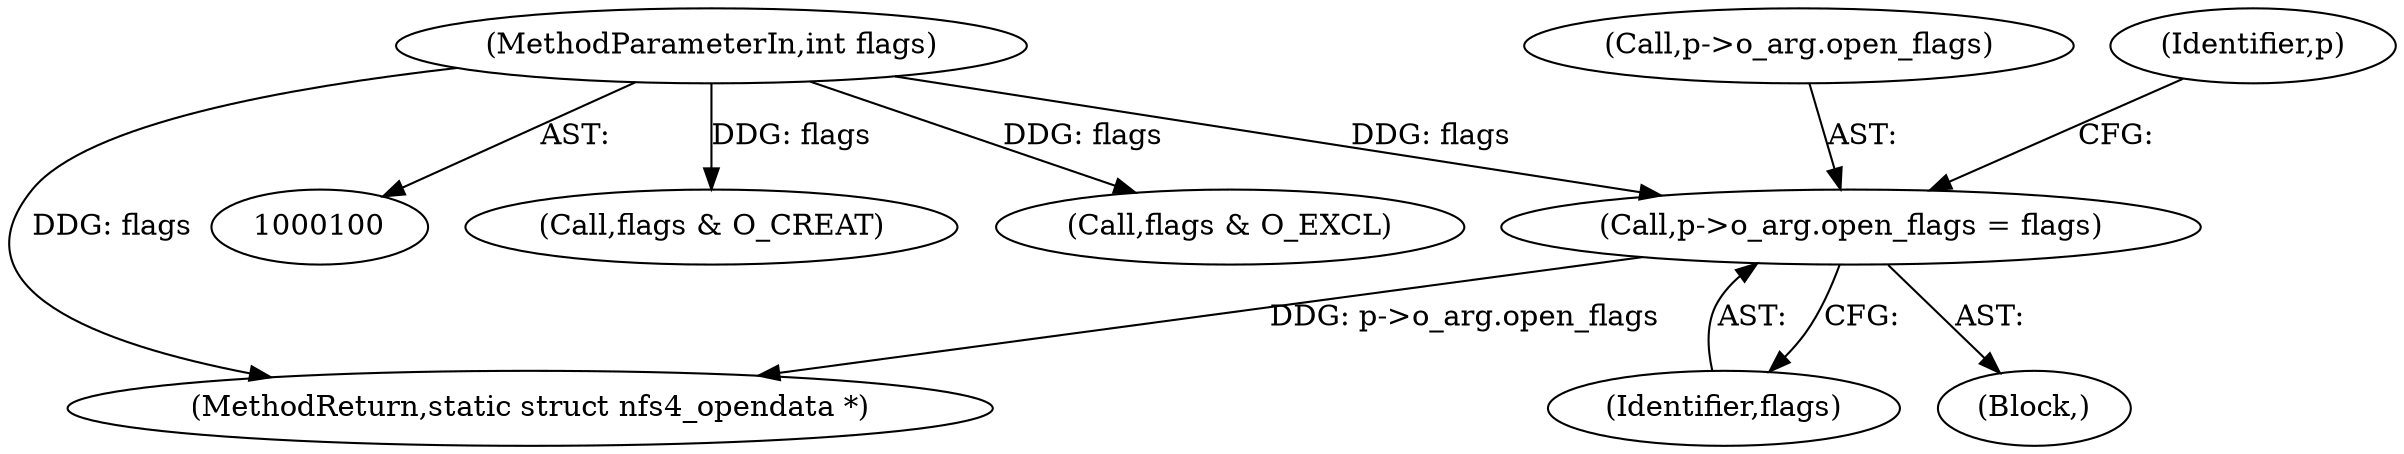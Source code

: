 digraph "0_linux_dc0b027dfadfcb8a5504f7d8052754bf8d501ab9_17@API" {
"1000201" [label="(Call,p->o_arg.open_flags = flags)"];
"1000103" [label="(MethodParameterIn,int flags)"];
"1000300" [label="(Call,flags & O_CREAT)"];
"1000201" [label="(Call,p->o_arg.open_flags = flags)"];
"1000268" [label="(Call,flags & O_EXCL)"];
"1000207" [label="(Identifier,flags)"];
"1000378" [label="(MethodReturn,static struct nfs4_opendata *)"];
"1000202" [label="(Call,p->o_arg.open_flags)"];
"1000200" [label="(Block,)"];
"1000211" [label="(Identifier,p)"];
"1000103" [label="(MethodParameterIn,int flags)"];
"1000201" -> "1000200"  [label="AST: "];
"1000201" -> "1000207"  [label="CFG: "];
"1000202" -> "1000201"  [label="AST: "];
"1000207" -> "1000201"  [label="AST: "];
"1000211" -> "1000201"  [label="CFG: "];
"1000201" -> "1000378"  [label="DDG: p->o_arg.open_flags"];
"1000103" -> "1000201"  [label="DDG: flags"];
"1000103" -> "1000100"  [label="AST: "];
"1000103" -> "1000378"  [label="DDG: flags"];
"1000103" -> "1000268"  [label="DDG: flags"];
"1000103" -> "1000300"  [label="DDG: flags"];
}

